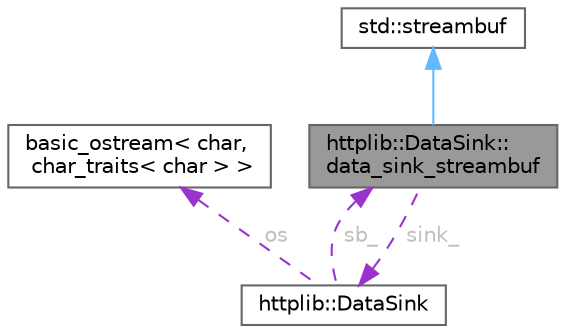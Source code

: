 digraph "httplib::DataSink::data_sink_streambuf"
{
 // LATEX_PDF_SIZE
  bgcolor="transparent";
  edge [fontname=Helvetica,fontsize=10,labelfontname=Helvetica,labelfontsize=10];
  node [fontname=Helvetica,fontsize=10,shape=box,height=0.2,width=0.4];
  Node1 [id="Node000001",label="httplib::DataSink::\ldata_sink_streambuf",height=0.2,width=0.4,color="gray40", fillcolor="grey60", style="filled", fontcolor="black",tooltip=" "];
  Node2 -> Node1 [id="edge1_Node000001_Node000002",dir="back",color="steelblue1",style="solid",tooltip=" "];
  Node2 [id="Node000002",label="std::streambuf",height=0.2,width=0.4,color="gray40", fillcolor="white", style="filled",tooltip=" "];
  Node3 -> Node1 [id="edge2_Node000001_Node000003",dir="back",color="darkorchid3",style="dashed",tooltip=" ",label=" sink_",fontcolor="grey" ];
  Node3 [id="Node000003",label="httplib::DataSink",height=0.2,width=0.4,color="gray40", fillcolor="white", style="filled",URL="$classhttplib_1_1_data_sink.html",tooltip=" "];
  Node4 -> Node3 [id="edge3_Node000003_Node000004",dir="back",color="darkorchid3",style="dashed",tooltip=" ",label=" os",fontcolor="grey" ];
  Node4 [id="Node000004",label="basic_ostream\< char,\l char_traits\< char \> \>",height=0.2,width=0.4,color="gray40", fillcolor="white", style="filled",URL="$classbasic__ostream.html",tooltip=" "];
  Node1 -> Node3 [id="edge4_Node000003_Node000001",dir="back",color="darkorchid3",style="dashed",tooltip=" ",label=" sb_",fontcolor="grey" ];
}
